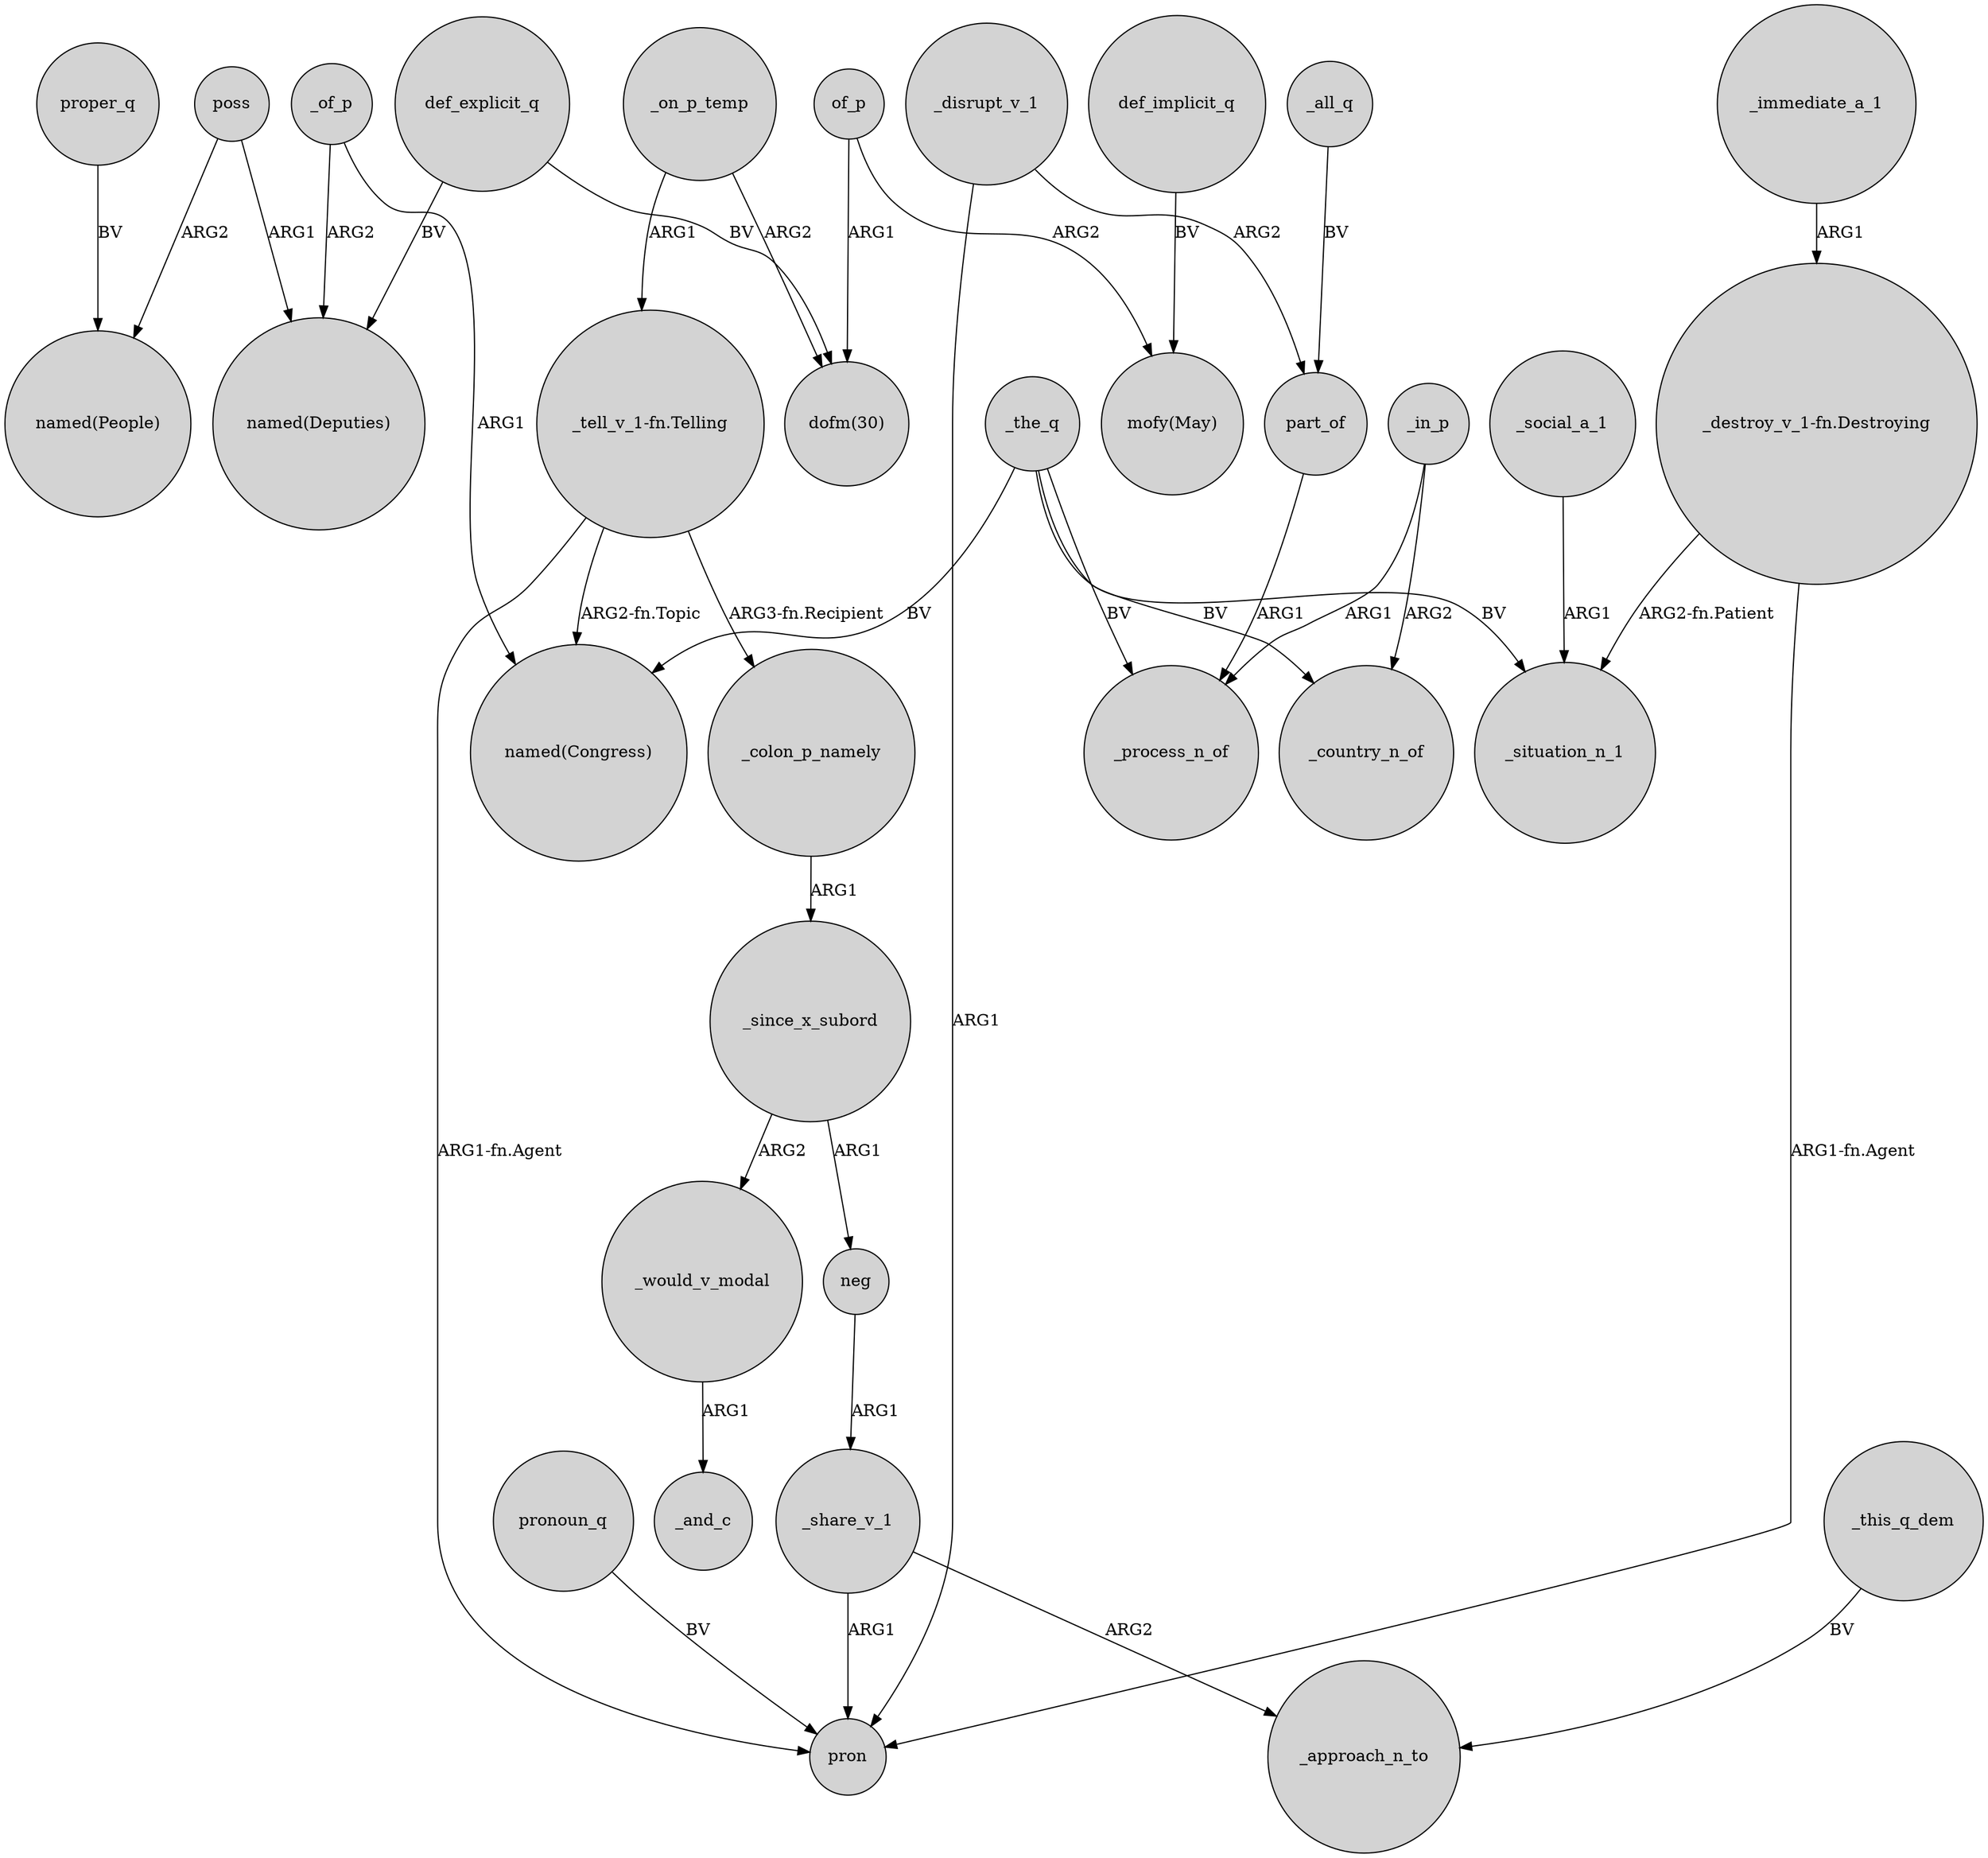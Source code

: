 digraph {
	node [shape=circle style=filled]
	_disrupt_v_1 -> pron [label=ARG1]
	"_tell_v_1-fn.Telling" -> "named(Congress)" [label="ARG2-fn.Topic"]
	_this_q_dem -> _approach_n_to [label=BV]
	_would_v_modal -> _and_c [label=ARG1]
	"_destroy_v_1-fn.Destroying" -> _situation_n_1 [label="ARG2-fn.Patient"]
	_all_q -> part_of [label=BV]
	"_tell_v_1-fn.Telling" -> pron [label="ARG1-fn.Agent"]
	_of_p -> "named(Deputies)" [label=ARG2]
	"_destroy_v_1-fn.Destroying" -> pron [label="ARG1-fn.Agent"]
	_disrupt_v_1 -> part_of [label=ARG2]
	_on_p_temp -> "dofm(30)" [label=ARG2]
	_share_v_1 -> pron [label=ARG1]
	def_implicit_q -> "mofy(May)" [label=BV]
	_immediate_a_1 -> "_destroy_v_1-fn.Destroying" [label=ARG1]
	_share_v_1 -> _approach_n_to [label=ARG2]
	_in_p -> _country_n_of [label=ARG2]
	poss -> "named(Deputies)" [label=ARG1]
	_the_q -> _situation_n_1 [label=BV]
	_colon_p_namely -> _since_x_subord [label=ARG1]
	proper_q -> "named(People)" [label=BV]
	_social_a_1 -> _situation_n_1 [label=ARG1]
	_on_p_temp -> "_tell_v_1-fn.Telling" [label=ARG1]
	neg -> _share_v_1 [label=ARG1]
	def_explicit_q -> "dofm(30)" [label=BV]
	pronoun_q -> pron [label=BV]
	_the_q -> _country_n_of [label=BV]
	def_explicit_q -> "named(Deputies)" [label=BV]
	_in_p -> _process_n_of [label=ARG1]
	"_tell_v_1-fn.Telling" -> _colon_p_namely [label="ARG3-fn.Recipient"]
	_since_x_subord -> _would_v_modal [label=ARG2]
	poss -> "named(People)" [label=ARG2]
	of_p -> "mofy(May)" [label=ARG2]
	_of_p -> "named(Congress)" [label=ARG1]
	part_of -> _process_n_of [label=ARG1]
	_since_x_subord -> neg [label=ARG1]
	of_p -> "dofm(30)" [label=ARG1]
	_the_q -> "named(Congress)" [label=BV]
	_the_q -> _process_n_of [label=BV]
}

